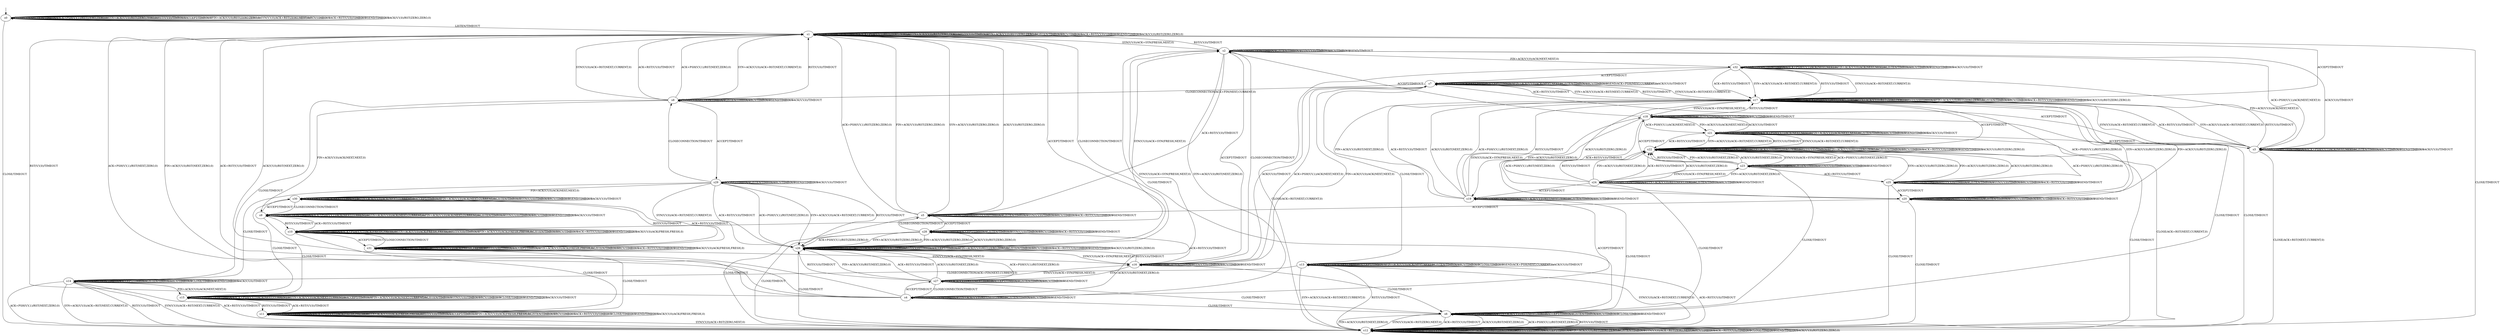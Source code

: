 digraph h6 {
s0 [label="s0"];
s1 [label="s1"];
s12 [label="s12"];
s2 [label="s2"];
s26 [label="s26"];
s3 [label="s3"];
s4 [label="s4"];
s5 [label="s5"];
s6 [label="s6"];
s16 [label="s16"];
s32 [label="s32"];
s7 [label="s7"];
s17 [label="s17"];
s27 [label="s27"];
s28 [label="s28"];
s8 [label="s8"];
s13 [label="s13"];
s18 [label="s18"];
s9 [label="s9"];
s14 [label="s14"];
s19 [label="s19"];
s20 [label="s20"];
s21 [label="s21"];
s29 [label="s29"];
s10 [label="s10"];
s15 [label="s15"];
s22 [label="s22"];
s30 [label="s30"];
s11 [label="s11"];
s23 [label="s23"];
s31 [label="s31"];
s24 [label="s24"];
s25 [label="s25"];
s0 -> s0 [label="CLOSECONNECTION/TIMEOUT"];
s0 -> s0 [label="ACK+PSH(V,V,1)/RST(ZERO,ZERO,0)"];
s0 -> s0 [label="SYN+ACK(V,V,0)/RST(ZERO,ZERO,0)"];
s0 -> s0 [label="RST(V,V,0)/TIMEOUT"];
s0 -> s0 [label="ACCEPT/TIMEOUT"];
s0 -> s0 [label="FIN+ACK(V,V,0)/RST(ZERO,ZERO,0)"];
s0 -> s1 [label="LISTEN/TIMEOUT"];
s0 -> s0 [label="SYN(V,V,0)/ACK+RST(ZERO,NEXT,0)"];
s0 -> s0 [label="RCV/TIMEOUT"];
s0 -> s0 [label="ACK+RST(V,V,0)/TIMEOUT"];
s0 -> s12 [label="CLOSE/TIMEOUT"];
s0 -> s0 [label="SEND/TIMEOUT"];
s0 -> s0 [label="ACK(V,V,0)/RST(ZERO,ZERO,0)"];
s1 -> s1 [label="CLOSECONNECTION/TIMEOUT"];
s1 -> s1 [label="ACK+PSH(V,V,1)/RST(ZERO,ZERO,0)"];
s1 -> s1 [label="SYN+ACK(V,V,0)/RST(ZERO,ZERO,0)"];
s1 -> s1 [label="RST(V,V,0)/TIMEOUT"];
s1 -> s26 [label="ACCEPT/TIMEOUT"];
s1 -> s1 [label="FIN+ACK(V,V,0)/RST(ZERO,ZERO,0)"];
s1 -> s1 [label="LISTEN/TIMEOUT"];
s1 -> s2 [label="SYN(V,V,0)/ACK+SYN(FRESH,NEXT,0)"];
s1 -> s1 [label="RCV/TIMEOUT"];
s1 -> s1 [label="ACK+RST(V,V,0)/TIMEOUT"];
s1 -> s12 [label="CLOSE/TIMEOUT"];
s1 -> s1 [label="SEND/TIMEOUT"];
s1 -> s1 [label="ACK(V,V,0)/RST(ZERO,ZERO,0)"];
s12 -> s12 [label="CLOSECONNECTION/TIMEOUT"];
s12 -> s12 [label="ACK+PSH(V,V,1)/RST(ZERO,ZERO,0)"];
s12 -> s12 [label="SYN+ACK(V,V,0)/RST(ZERO,ZERO,0)"];
s12 -> s12 [label="RST(V,V,0)/TIMEOUT"];
s12 -> s12 [label="ACCEPT/TIMEOUT"];
s12 -> s12 [label="FIN+ACK(V,V,0)/RST(ZERO,ZERO,0)"];
s12 -> s12 [label="LISTEN/TIMEOUT"];
s12 -> s12 [label="SYN(V,V,0)/ACK+RST(ZERO,NEXT,0)"];
s12 -> s12 [label="RCV/TIMEOUT"];
s12 -> s12 [label="ACK+RST(V,V,0)/TIMEOUT"];
s12 -> s12 [label="CLOSE/TIMEOUT"];
s12 -> s12 [label="SEND/TIMEOUT"];
s12 -> s12 [label="ACK(V,V,0)/RST(ZERO,ZERO,0)"];
s2 -> s2 [label="CLOSECONNECTION/TIMEOUT"];
s2 -> s3 [label="ACK+PSH(V,V,1)/ACK(NEXT,NEXT,0)"];
s2 -> s4 [label="SYN+ACK(V,V,0)/RST(NEXT,ZERO,0)"];
s2 -> s1 [label="RST(V,V,0)/TIMEOUT"];
s2 -> s16 [label="ACCEPT/TIMEOUT"];
s2 -> s32 [label="FIN+ACK(V,V,0)/ACK(NEXT,NEXT,0)"];
s2 -> s2 [label="LISTEN/TIMEOUT"];
s2 -> s2 [label="SYN(V,V,0)/TIMEOUT"];
s2 -> s2 [label="RCV/TIMEOUT"];
s2 -> s5 [label="ACK+RST(V,V,0)/TIMEOUT"];
s2 -> s6 [label="CLOSE/TIMEOUT"];
s2 -> s2 [label="SEND/TIMEOUT"];
s2 -> s3 [label="ACK(V,V,0)/TIMEOUT"];
s26 -> s1 [label="CLOSECONNECTION/TIMEOUT"];
s26 -> s26 [label="ACK+PSH(V,V,1)/RST(ZERO,ZERO,0)"];
s26 -> s26 [label="SYN+ACK(V,V,0)/RST(ZERO,ZERO,0)"];
s26 -> s26 [label="RST(V,V,0)/TIMEOUT"];
s26 -> s26 [label="ACCEPT/TIMEOUT"];
s26 -> s26 [label="FIN+ACK(V,V,0)/RST(ZERO,ZERO,0)"];
s26 -> s26 [label="LISTEN/TIMEOUT"];
s26 -> s16 [label="SYN(V,V,0)/ACK+SYN(FRESH,NEXT,0)"];
s26 -> s26 [label="RCV/TIMEOUT"];
s26 -> s26 [label="ACK+RST(V,V,0)/TIMEOUT"];
s26 -> s12 [label="CLOSE/TIMEOUT"];
s26 -> s26 [label="SEND/TIMEOUT"];
s26 -> s26 [label="ACK(V,V,0)/RST(ZERO,ZERO,0)"];
s3 -> s3 [label="CLOSECONNECTION/TIMEOUT"];
s3 -> s3 [label="ACK+PSH(V,V,1)/ACK(NEXT,NEXT,0)"];
s3 -> s17 [label="SYN+ACK(V,V,0)/ACK+RST(NEXT,CURRENT,0)"];
s3 -> s17 [label="RST(V,V,0)/TIMEOUT"];
s3 -> s7 [label="ACCEPT/TIMEOUT"];
s3 -> s32 [label="FIN+ACK(V,V,0)/ACK(NEXT,NEXT,0)"];
s3 -> s3 [label="LISTEN/TIMEOUT"];
s3 -> s17 [label="SYN(V,V,0)/ACK+RST(NEXT,CURRENT,0)"];
s3 -> s3 [label="RCV/TIMEOUT"];
s3 -> s17 [label="ACK+RST(V,V,0)/TIMEOUT"];
s3 -> s12 [label="CLOSE/ACK+RST(NEXT,CURRENT,0)"];
s3 -> s3 [label="SEND/TIMEOUT"];
s3 -> s3 [label="ACK(V,V,0)/TIMEOUT"];
s4 -> s4 [label="CLOSECONNECTION/TIMEOUT"];
s4 -> s1 [label="ACK+PSH(V,V,1)/RST(NEXT,ZERO,0)"];
s4 -> s4 [label="SYN+ACK(V,V,0)/RST(NEXT,ZERO,0)"];
s4 -> s1 [label="RST(V,V,0)/TIMEOUT"];
s4 -> s27 [label="ACCEPT/TIMEOUT"];
s4 -> s1 [label="FIN+ACK(V,V,0)/RST(NEXT,ZERO,0)"];
s4 -> s4 [label="LISTEN/TIMEOUT"];
s4 -> s2 [label="SYN(V,V,0)/ACK+SYN(FRESH,NEXT,0)"];
s4 -> s4 [label="RCV/TIMEOUT"];
s4 -> s1 [label="ACK+RST(V,V,0)/TIMEOUT"];
s4 -> s6 [label="CLOSE/TIMEOUT"];
s4 -> s4 [label="SEND/TIMEOUT"];
s4 -> s1 [label="ACK(V,V,0)/RST(NEXT,ZERO,0)"];
s5 -> s5 [label="CLOSECONNECTION/TIMEOUT"];
s5 -> s1 [label="ACK+PSH(V,V,1)/RST(ZERO,ZERO,0)"];
s5 -> s1 [label="SYN+ACK(V,V,0)/RST(ZERO,ZERO,0)"];
s5 -> s5 [label="RST(V,V,0)/TIMEOUT"];
s5 -> s28 [label="ACCEPT/TIMEOUT"];
s5 -> s1 [label="FIN+ACK(V,V,0)/RST(ZERO,ZERO,0)"];
s5 -> s5 [label="LISTEN/TIMEOUT"];
s5 -> s5 [label="SYN(V,V,0)/TIMEOUT"];
s5 -> s5 [label="RCV/TIMEOUT"];
s5 -> s5 [label="ACK+RST(V,V,0)/TIMEOUT"];
s5 -> s12 [label="CLOSE/TIMEOUT"];
s5 -> s5 [label="SEND/TIMEOUT"];
s5 -> s1 [label="ACK(V,V,0)/RST(ZERO,ZERO,0)"];
s6 -> s6 [label="CLOSECONNECTION/TIMEOUT"];
s6 -> s12 [label="ACK+PSH(V,V,1)/RST(NEXT,ZERO,0)"];
s6 -> s6 [label="SYN+ACK(V,V,0)/RST(NEXT,ZERO,0)"];
s6 -> s12 [label="RST(V,V,0)/TIMEOUT"];
s6 -> s6 [label="ACCEPT/TIMEOUT"];
s6 -> s12 [label="FIN+ACK(V,V,0)/RST(NEXT,ZERO,0)"];
s6 -> s6 [label="LISTEN/TIMEOUT"];
s6 -> s12 [label="SYN(V,V,0)/ACK+RST(ZERO,NEXT,0)"];
s6 -> s6 [label="RCV/TIMEOUT"];
s6 -> s12 [label="ACK+RST(V,V,0)/TIMEOUT"];
s6 -> s6 [label="CLOSE/TIMEOUT"];
s6 -> s6 [label="SEND/TIMEOUT"];
s6 -> s12 [label="ACK(V,V,0)/RST(NEXT,ZERO,0)"];
s16 -> s2 [label="CLOSECONNECTION/TIMEOUT"];
s16 -> s7 [label="ACK+PSH(V,V,1)/ACK(NEXT,NEXT,0)"];
s16 -> s27 [label="SYN+ACK(V,V,0)/RST(NEXT,ZERO,0)"];
s16 -> s26 [label="RST(V,V,0)/TIMEOUT"];
s16 -> s16 [label="ACCEPT/TIMEOUT"];
s16 -> s7 [label="FIN+ACK(V,V,0)/ACK(NEXT,NEXT,0)"];
s16 -> s16 [label="LISTEN/TIMEOUT"];
s16 -> s16 [label="SYN(V,V,0)/TIMEOUT"];
s16 -> s16 [label="RCV/TIMEOUT"];
s16 -> s28 [label="ACK+RST(V,V,0)/TIMEOUT"];
s16 -> s6 [label="CLOSE/TIMEOUT"];
s16 -> s16 [label="SEND/TIMEOUT"];
s16 -> s7 [label="ACK(V,V,0)/TIMEOUT"];
s32 -> s32 [label="CLOSECONNECTION/TIMEOUT"];
s32 -> s32 [label="ACK+PSH(V,V,1)/ACK(NEXT,NEXT,0)"];
s32 -> s17 [label="SYN+ACK(V,V,0)/ACK+RST(NEXT,CURRENT,0)"];
s32 -> s17 [label="RST(V,V,0)/TIMEOUT"];
s32 -> s7 [label="ACCEPT/TIMEOUT"];
s32 -> s32 [label="FIN+ACK(V,V,0)/ACK(NEXT,NEXT,0)"];
s32 -> s32 [label="LISTEN/TIMEOUT"];
s32 -> s17 [label="SYN(V,V,0)/ACK+RST(NEXT,CURRENT,0)"];
s32 -> s32 [label="RCV/TIMEOUT"];
s32 -> s17 [label="ACK+RST(V,V,0)/TIMEOUT"];
s32 -> s12 [label="CLOSE/ACK+RST(NEXT,CURRENT,0)"];
s32 -> s32 [label="SEND/TIMEOUT"];
s32 -> s32 [label="ACK(V,V,0)/TIMEOUT"];
s7 -> s8 [label="CLOSECONNECTION/ACK+FIN(NEXT,CURRENT,0)"];
s7 -> s7 [label="ACK+PSH(V,V,1)/ACK(NEXT,NEXT,0)"];
s7 -> s17 [label="SYN+ACK(V,V,0)/ACK+RST(NEXT,CURRENT,0)"];
s7 -> s17 [label="RST(V,V,0)/TIMEOUT"];
s7 -> s7 [label="ACCEPT/TIMEOUT"];
s7 -> s7 [label="FIN+ACK(V,V,0)/ACK(NEXT,NEXT,0)"];
s7 -> s7 [label="LISTEN/TIMEOUT"];
s7 -> s17 [label="SYN(V,V,0)/ACK+RST(NEXT,CURRENT,0)"];
s7 -> s7 [label="RCV/TIMEOUT"];
s7 -> s17 [label="ACK+RST(V,V,0)/TIMEOUT"];
s7 -> s13 [label="CLOSE/TIMEOUT"];
s7 -> s7 [label="SEND/ACK+PSH(NEXT,CURRENT,1)"];
s7 -> s7 [label="ACK(V,V,0)/TIMEOUT"];
s17 -> s17 [label="CLOSECONNECTION/TIMEOUT"];
s17 -> s17 [label="ACK+PSH(V,V,1)/RST(ZERO,ZERO,0)"];
s17 -> s17 [label="SYN+ACK(V,V,0)/RST(ZERO,ZERO,0)"];
s17 -> s17 [label="RST(V,V,0)/TIMEOUT"];
s17 -> s1 [label="ACCEPT/TIMEOUT"];
s17 -> s17 [label="FIN+ACK(V,V,0)/RST(ZERO,ZERO,0)"];
s17 -> s17 [label="LISTEN/TIMEOUT"];
s17 -> s18 [label="SYN(V,V,0)/ACK+SYN(FRESH,NEXT,0)"];
s17 -> s17 [label="RCV/TIMEOUT"];
s17 -> s17 [label="ACK+RST(V,V,0)/TIMEOUT"];
s17 -> s12 [label="CLOSE/TIMEOUT"];
s17 -> s17 [label="SEND/TIMEOUT"];
s17 -> s17 [label="ACK(V,V,0)/RST(ZERO,ZERO,0)"];
s27 -> s4 [label="CLOSECONNECTION/TIMEOUT"];
s27 -> s26 [label="ACK+PSH(V,V,1)/RST(NEXT,ZERO,0)"];
s27 -> s27 [label="SYN+ACK(V,V,0)/RST(NEXT,ZERO,0)"];
s27 -> s26 [label="RST(V,V,0)/TIMEOUT"];
s27 -> s27 [label="ACCEPT/TIMEOUT"];
s27 -> s26 [label="FIN+ACK(V,V,0)/RST(NEXT,ZERO,0)"];
s27 -> s27 [label="LISTEN/TIMEOUT"];
s27 -> s16 [label="SYN(V,V,0)/ACK+SYN(FRESH,NEXT,0)"];
s27 -> s27 [label="RCV/TIMEOUT"];
s27 -> s26 [label="ACK+RST(V,V,0)/TIMEOUT"];
s27 -> s6 [label="CLOSE/TIMEOUT"];
s27 -> s27 [label="SEND/TIMEOUT"];
s27 -> s26 [label="ACK(V,V,0)/RST(NEXT,ZERO,0)"];
s28 -> s5 [label="CLOSECONNECTION/TIMEOUT"];
s28 -> s26 [label="ACK+PSH(V,V,1)/RST(ZERO,ZERO,0)"];
s28 -> s26 [label="SYN+ACK(V,V,0)/RST(ZERO,ZERO,0)"];
s28 -> s28 [label="RST(V,V,0)/TIMEOUT"];
s28 -> s28 [label="ACCEPT/TIMEOUT"];
s28 -> s26 [label="FIN+ACK(V,V,0)/RST(ZERO,ZERO,0)"];
s28 -> s28 [label="LISTEN/TIMEOUT"];
s28 -> s28 [label="SYN(V,V,0)/TIMEOUT"];
s28 -> s28 [label="RCV/TIMEOUT"];
s28 -> s28 [label="ACK+RST(V,V,0)/TIMEOUT"];
s28 -> s12 [label="CLOSE/TIMEOUT"];
s28 -> s28 [label="SEND/TIMEOUT"];
s28 -> s26 [label="ACK(V,V,0)/RST(ZERO,ZERO,0)"];
s8 -> s8 [label="CLOSECONNECTION/TIMEOUT"];
s8 -> s1 [label="ACK+PSH(V,V,1)/RST(NEXT,ZERO,0)"];
s8 -> s1 [label="SYN+ACK(V,V,0)/ACK+RST(NEXT,CURRENT,0)"];
s8 -> s1 [label="RST(V,V,0)/TIMEOUT"];
s8 -> s29 [label="ACCEPT/TIMEOUT"];
s8 -> s9 [label="FIN+ACK(V,V,0)/ACK(NEXT,NEXT,0)"];
s8 -> s8 [label="LISTEN/TIMEOUT"];
s8 -> s1 [label="SYN(V,V,0)/ACK+RST(NEXT,CURRENT,0)"];
s8 -> s8 [label="RCV/TIMEOUT"];
s8 -> s1 [label="ACK+RST(V,V,0)/TIMEOUT"];
s8 -> s14 [label="CLOSE/TIMEOUT"];
s8 -> s8 [label="SEND/TIMEOUT"];
s8 -> s8 [label="ACK(V,V,0)/TIMEOUT"];
s13 -> s14 [label="CLOSECONNECTION/ACK+FIN(NEXT,CURRENT,0)"];
s13 -> s13 [label="ACK+PSH(V,V,1)/ACK(NEXT,NEXT,0)"];
s13 -> s12 [label="SYN+ACK(V,V,0)/ACK+RST(NEXT,CURRENT,0)"];
s13 -> s12 [label="RST(V,V,0)/TIMEOUT"];
s13 -> s13 [label="ACCEPT/TIMEOUT"];
s13 -> s13 [label="FIN+ACK(V,V,0)/ACK(NEXT,NEXT,0)"];
s13 -> s13 [label="LISTEN/TIMEOUT"];
s13 -> s12 [label="SYN(V,V,0)/ACK+RST(NEXT,CURRENT,0)"];
s13 -> s13 [label="RCV/TIMEOUT"];
s13 -> s12 [label="ACK+RST(V,V,0)/TIMEOUT"];
s13 -> s13 [label="CLOSE/TIMEOUT"];
s13 -> s13 [label="SEND/ACK+PSH(NEXT,CURRENT,1)"];
s13 -> s13 [label="ACK(V,V,0)/TIMEOUT"];
s18 -> s18 [label="CLOSECONNECTION/TIMEOUT"];
s18 -> s21 [label="ACK+PSH(V,V,1)/ACK(NEXT,NEXT,0)"];
s18 -> s19 [label="SYN+ACK(V,V,0)/RST(NEXT,ZERO,0)"];
s18 -> s17 [label="RST(V,V,0)/TIMEOUT"];
s18 -> s2 [label="ACCEPT/TIMEOUT"];
s18 -> s21 [label="FIN+ACK(V,V,0)/ACK(NEXT,NEXT,0)"];
s18 -> s18 [label="LISTEN/TIMEOUT"];
s18 -> s18 [label="SYN(V,V,0)/TIMEOUT"];
s18 -> s18 [label="RCV/TIMEOUT"];
s18 -> s20 [label="ACK+RST(V,V,0)/TIMEOUT"];
s18 -> s6 [label="CLOSE/TIMEOUT"];
s18 -> s18 [label="SEND/TIMEOUT"];
s18 -> s21 [label="ACK(V,V,0)/TIMEOUT"];
s9 -> s9 [label="CLOSECONNECTION/TIMEOUT"];
s9 -> s9 [label="ACK+PSH(V,V,1)/ACK(NEXT,CURRENT,0)"];
s9 -> s9 [label="SYN+ACK(V,V,0)/ACK(NEXT,CURRENT,0)"];
s9 -> s10 [label="RST(V,V,0)/TIMEOUT"];
s9 -> s30 [label="ACCEPT/TIMEOUT"];
s9 -> s9 [label="FIN+ACK(V,V,0)/ACK(NEXT,CURRENT,0)"];
s9 -> s9 [label="LISTEN/TIMEOUT"];
s9 -> s9 [label="SYN(V,V,0)/TIMEOUT"];
s9 -> s9 [label="RCV/TIMEOUT"];
s9 -> s10 [label="ACK+RST(V,V,0)/TIMEOUT"];
s9 -> s15 [label="CLOSE/TIMEOUT"];
s9 -> s9 [label="SEND/TIMEOUT"];
s9 -> s9 [label="ACK(V,V,0)/TIMEOUT"];
s14 -> s14 [label="CLOSECONNECTION/TIMEOUT"];
s14 -> s12 [label="ACK+PSH(V,V,1)/RST(NEXT,ZERO,0)"];
s14 -> s12 [label="SYN+ACK(V,V,0)/ACK+RST(NEXT,CURRENT,0)"];
s14 -> s12 [label="RST(V,V,0)/TIMEOUT"];
s14 -> s14 [label="ACCEPT/TIMEOUT"];
s14 -> s15 [label="FIN+ACK(V,V,0)/ACK(NEXT,NEXT,0)"];
s14 -> s14 [label="LISTEN/TIMEOUT"];
s14 -> s12 [label="SYN(V,V,0)/ACK+RST(NEXT,CURRENT,0)"];
s14 -> s14 [label="RCV/TIMEOUT"];
s14 -> s12 [label="ACK+RST(V,V,0)/TIMEOUT"];
s14 -> s14 [label="CLOSE/TIMEOUT"];
s14 -> s14 [label="SEND/TIMEOUT"];
s14 -> s14 [label="ACK(V,V,0)/TIMEOUT"];
s19 -> s19 [label="CLOSECONNECTION/TIMEOUT"];
s19 -> s17 [label="ACK+PSH(V,V,1)/RST(NEXT,ZERO,0)"];
s19 -> s19 [label="SYN+ACK(V,V,0)/RST(NEXT,ZERO,0)"];
s19 -> s17 [label="RST(V,V,0)/TIMEOUT"];
s19 -> s4 [label="ACCEPT/TIMEOUT"];
s19 -> s17 [label="FIN+ACK(V,V,0)/RST(NEXT,ZERO,0)"];
s19 -> s19 [label="LISTEN/TIMEOUT"];
s19 -> s18 [label="SYN(V,V,0)/ACK+SYN(FRESH,NEXT,0)"];
s19 -> s19 [label="RCV/TIMEOUT"];
s19 -> s17 [label="ACK+RST(V,V,0)/TIMEOUT"];
s19 -> s6 [label="CLOSE/TIMEOUT"];
s19 -> s19 [label="SEND/TIMEOUT"];
s19 -> s17 [label="ACK(V,V,0)/RST(NEXT,ZERO,0)"];
s20 -> s20 [label="CLOSECONNECTION/TIMEOUT"];
s20 -> s17 [label="ACK+PSH(V,V,1)/RST(ZERO,ZERO,0)"];
s20 -> s17 [label="SYN+ACK(V,V,0)/RST(ZERO,ZERO,0)"];
s20 -> s20 [label="RST(V,V,0)/TIMEOUT"];
s20 -> s5 [label="ACCEPT/TIMEOUT"];
s20 -> s17 [label="FIN+ACK(V,V,0)/RST(ZERO,ZERO,0)"];
s20 -> s20 [label="LISTEN/TIMEOUT"];
s20 -> s20 [label="SYN(V,V,0)/TIMEOUT"];
s20 -> s20 [label="RCV/TIMEOUT"];
s20 -> s20 [label="ACK+RST(V,V,0)/TIMEOUT"];
s20 -> s12 [label="CLOSE/TIMEOUT"];
s20 -> s20 [label="SEND/TIMEOUT"];
s20 -> s17 [label="ACK(V,V,0)/RST(ZERO,ZERO,0)"];
s21 -> s21 [label="CLOSECONNECTION/TIMEOUT"];
s21 -> s21 [label="ACK+PSH(V,V,1)/ACK(NEXT,NEXT,0)"];
s21 -> s22 [label="SYN+ACK(V,V,0)/ACK+RST(NEXT,CURRENT,0)"];
s21 -> s22 [label="RST(V,V,0)/TIMEOUT"];
s21 -> s3 [label="ACCEPT/TIMEOUT"];
s21 -> s21 [label="FIN+ACK(V,V,0)/ACK(NEXT,NEXT,0)"];
s21 -> s21 [label="LISTEN/TIMEOUT"];
s21 -> s22 [label="SYN(V,V,0)/ACK+RST(NEXT,CURRENT,0)"];
s21 -> s21 [label="RCV/TIMEOUT"];
s21 -> s22 [label="ACK+RST(V,V,0)/TIMEOUT"];
s21 -> s12 [label="CLOSE/ACK+RST(NEXT,CURRENT,0)"];
s21 -> s21 [label="SEND/TIMEOUT"];
s21 -> s21 [label="ACK(V,V,0)/TIMEOUT"];
s29 -> s8 [label="CLOSECONNECTION/TIMEOUT"];
s29 -> s26 [label="ACK+PSH(V,V,1)/RST(NEXT,ZERO,0)"];
s29 -> s26 [label="SYN+ACK(V,V,0)/ACK+RST(NEXT,CURRENT,0)"];
s29 -> s26 [label="RST(V,V,0)/TIMEOUT"];
s29 -> s29 [label="ACCEPT/TIMEOUT"];
s29 -> s30 [label="FIN+ACK(V,V,0)/ACK(NEXT,NEXT,0)"];
s29 -> s29 [label="LISTEN/TIMEOUT"];
s29 -> s26 [label="SYN(V,V,0)/ACK+RST(NEXT,CURRENT,0)"];
s29 -> s29 [label="RCV/TIMEOUT"];
s29 -> s26 [label="ACK+RST(V,V,0)/TIMEOUT"];
s29 -> s14 [label="CLOSE/TIMEOUT"];
s29 -> s29 [label="SEND/TIMEOUT"];
s29 -> s29 [label="ACK(V,V,0)/TIMEOUT"];
s10 -> s10 [label="CLOSECONNECTION/TIMEOUT"];
s10 -> s10 [label="ACK+PSH(V,V,1)/ACK(FRESH,FRESH,0)"];
s10 -> s10 [label="SYN+ACK(V,V,0)/ACK(FRESH,FRESH,0)"];
s10 -> s10 [label="RST(V,V,0)/TIMEOUT"];
s10 -> s31 [label="ACCEPT/TIMEOUT"];
s10 -> s10 [label="FIN+ACK(V,V,0)/ACK(FRESH,FRESH,0)"];
s10 -> s10 [label="LISTEN/TIMEOUT"];
s10 -> s2 [label="SYN(V,V,0)/ACK+SYN(FRESH,NEXT,0)"];
s10 -> s10 [label="RCV/TIMEOUT"];
s10 -> s10 [label="ACK+RST(V,V,0)/TIMEOUT"];
s10 -> s11 [label="CLOSE/TIMEOUT"];
s10 -> s10 [label="SEND/TIMEOUT"];
s10 -> s10 [label="ACK(V,V,0)/ACK(FRESH,FRESH,0)"];
s15 -> s15 [label="CLOSECONNECTION/TIMEOUT"];
s15 -> s15 [label="ACK+PSH(V,V,1)/ACK(NEXT,CURRENT,0)"];
s15 -> s15 [label="SYN+ACK(V,V,0)/ACK(NEXT,CURRENT,0)"];
s15 -> s11 [label="RST(V,V,0)/TIMEOUT"];
s15 -> s15 [label="ACCEPT/TIMEOUT"];
s15 -> s15 [label="FIN+ACK(V,V,0)/ACK(NEXT,CURRENT,0)"];
s15 -> s15 [label="LISTEN/TIMEOUT"];
s15 -> s15 [label="SYN(V,V,0)/TIMEOUT"];
s15 -> s15 [label="RCV/TIMEOUT"];
s15 -> s11 [label="ACK+RST(V,V,0)/TIMEOUT"];
s15 -> s15 [label="CLOSE/TIMEOUT"];
s15 -> s15 [label="SEND/TIMEOUT"];
s15 -> s15 [label="ACK(V,V,0)/TIMEOUT"];
s22 -> s22 [label="CLOSECONNECTION/TIMEOUT"];
s22 -> s22 [label="ACK+PSH(V,V,1)/RST(ZERO,ZERO,0)"];
s22 -> s22 [label="SYN+ACK(V,V,0)/RST(ZERO,ZERO,0)"];
s22 -> s22 [label="RST(V,V,0)/TIMEOUT"];
s22 -> s17 [label="ACCEPT/TIMEOUT"];
s22 -> s22 [label="FIN+ACK(V,V,0)/RST(ZERO,ZERO,0)"];
s22 -> s22 [label="LISTEN/TIMEOUT"];
s22 -> s23 [label="SYN(V,V,0)/ACK+SYN(FRESH,NEXT,0)"];
s22 -> s22 [label="RCV/TIMEOUT"];
s22 -> s22 [label="ACK+RST(V,V,0)/TIMEOUT"];
s22 -> s12 [label="CLOSE/TIMEOUT"];
s22 -> s22 [label="SEND/TIMEOUT"];
s22 -> s22 [label="ACK(V,V,0)/RST(ZERO,ZERO,0)"];
s30 -> s9 [label="CLOSECONNECTION/TIMEOUT"];
s30 -> s30 [label="ACK+PSH(V,V,1)/ACK(NEXT,CURRENT,0)"];
s30 -> s30 [label="SYN+ACK(V,V,0)/ACK(NEXT,CURRENT,0)"];
s30 -> s31 [label="RST(V,V,0)/TIMEOUT"];
s30 -> s30 [label="ACCEPT/TIMEOUT"];
s30 -> s30 [label="FIN+ACK(V,V,0)/ACK(NEXT,CURRENT,0)"];
s30 -> s30 [label="LISTEN/TIMEOUT"];
s30 -> s30 [label="SYN(V,V,0)/TIMEOUT"];
s30 -> s30 [label="RCV/TIMEOUT"];
s30 -> s31 [label="ACK+RST(V,V,0)/TIMEOUT"];
s30 -> s15 [label="CLOSE/TIMEOUT"];
s30 -> s30 [label="SEND/TIMEOUT"];
s30 -> s30 [label="ACK(V,V,0)/TIMEOUT"];
s11 -> s11 [label="CLOSECONNECTION/TIMEOUT"];
s11 -> s11 [label="ACK+PSH(V,V,1)/ACK(FRESH,FRESH,0)"];
s11 -> s11 [label="SYN+ACK(V,V,0)/ACK(FRESH,FRESH,0)"];
s11 -> s11 [label="RST(V,V,0)/TIMEOUT"];
s11 -> s11 [label="ACCEPT/TIMEOUT"];
s11 -> s11 [label="FIN+ACK(V,V,0)/ACK(FRESH,FRESH,0)"];
s11 -> s11 [label="LISTEN/TIMEOUT"];
s11 -> s12 [label="SYN(V,V,0)/ACK+RST(ZERO,NEXT,0)"];
s11 -> s11 [label="RCV/TIMEOUT"];
s11 -> s11 [label="ACK+RST(V,V,0)/TIMEOUT"];
s11 -> s11 [label="CLOSE/TIMEOUT"];
s11 -> s11 [label="SEND/TIMEOUT"];
s11 -> s11 [label="ACK(V,V,0)/ACK(FRESH,FRESH,0)"];
s23 -> s23 [label="CLOSECONNECTION/TIMEOUT"];
s23 -> s22 [label="ACK+PSH(V,V,1)/RST(NEXT,ZERO,0)"];
s23 -> s24 [label="SYN+ACK(V,V,0)/RST(NEXT,ZERO,0)"];
s23 -> s22 [label="RST(V,V,0)/TIMEOUT"];
s23 -> s18 [label="ACCEPT/TIMEOUT"];
s23 -> s22 [label="FIN+ACK(V,V,0)/RST(NEXT,ZERO,0)"];
s23 -> s23 [label="LISTEN/TIMEOUT"];
s23 -> s23 [label="SYN(V,V,0)/TIMEOUT"];
s23 -> s23 [label="RCV/TIMEOUT"];
s23 -> s25 [label="ACK+RST(V,V,0)/TIMEOUT"];
s23 -> s6 [label="CLOSE/TIMEOUT"];
s23 -> s23 [label="SEND/TIMEOUT"];
s23 -> s22 [label="ACK(V,V,0)/RST(NEXT,ZERO,0)"];
s31 -> s10 [label="CLOSECONNECTION/TIMEOUT"];
s31 -> s31 [label="ACK+PSH(V,V,1)/ACK(FRESH,FRESH,0)"];
s31 -> s31 [label="SYN+ACK(V,V,0)/ACK(FRESH,FRESH,0)"];
s31 -> s31 [label="RST(V,V,0)/TIMEOUT"];
s31 -> s31 [label="ACCEPT/TIMEOUT"];
s31 -> s31 [label="FIN+ACK(V,V,0)/ACK(FRESH,FRESH,0)"];
s31 -> s31 [label="LISTEN/TIMEOUT"];
s31 -> s16 [label="SYN(V,V,0)/ACK+SYN(FRESH,NEXT,0)"];
s31 -> s31 [label="RCV/TIMEOUT"];
s31 -> s31 [label="ACK+RST(V,V,0)/TIMEOUT"];
s31 -> s11 [label="CLOSE/TIMEOUT"];
s31 -> s31 [label="SEND/TIMEOUT"];
s31 -> s31 [label="ACK(V,V,0)/ACK(FRESH,FRESH,0)"];
s24 -> s24 [label="CLOSECONNECTION/TIMEOUT"];
s24 -> s22 [label="ACK+PSH(V,V,1)/RST(NEXT,ZERO,0)"];
s24 -> s24 [label="SYN+ACK(V,V,0)/RST(NEXT,ZERO,0)"];
s24 -> s22 [label="RST(V,V,0)/TIMEOUT"];
s24 -> s19 [label="ACCEPT/TIMEOUT"];
s24 -> s22 [label="FIN+ACK(V,V,0)/RST(NEXT,ZERO,0)"];
s24 -> s24 [label="LISTEN/TIMEOUT"];
s24 -> s23 [label="SYN(V,V,0)/ACK+SYN(FRESH,NEXT,0)"];
s24 -> s24 [label="RCV/TIMEOUT"];
s24 -> s22 [label="ACK+RST(V,V,0)/TIMEOUT"];
s24 -> s6 [label="CLOSE/TIMEOUT"];
s24 -> s24 [label="SEND/TIMEOUT"];
s24 -> s22 [label="ACK(V,V,0)/RST(NEXT,ZERO,0)"];
s25 -> s25 [label="CLOSECONNECTION/TIMEOUT"];
s25 -> s22 [label="ACK+PSH(V,V,1)/RST(ZERO,ZERO,0)"];
s25 -> s22 [label="SYN+ACK(V,V,0)/RST(ZERO,ZERO,0)"];
s25 -> s25 [label="RST(V,V,0)/TIMEOUT"];
s25 -> s20 [label="ACCEPT/TIMEOUT"];
s25 -> s22 [label="FIN+ACK(V,V,0)/RST(ZERO,ZERO,0)"];
s25 -> s25 [label="LISTEN/TIMEOUT"];
s25 -> s25 [label="SYN(V,V,0)/TIMEOUT"];
s25 -> s25 [label="RCV/TIMEOUT"];
s25 -> s25 [label="ACK+RST(V,V,0)/TIMEOUT"];
s25 -> s12 [label="CLOSE/TIMEOUT"];
s25 -> s25 [label="SEND/TIMEOUT"];
s25 -> s22 [label="ACK(V,V,0)/RST(ZERO,ZERO,0)"];
__start0 [shape=none, label=""];
__start0 -> s0 [label=""];
}
